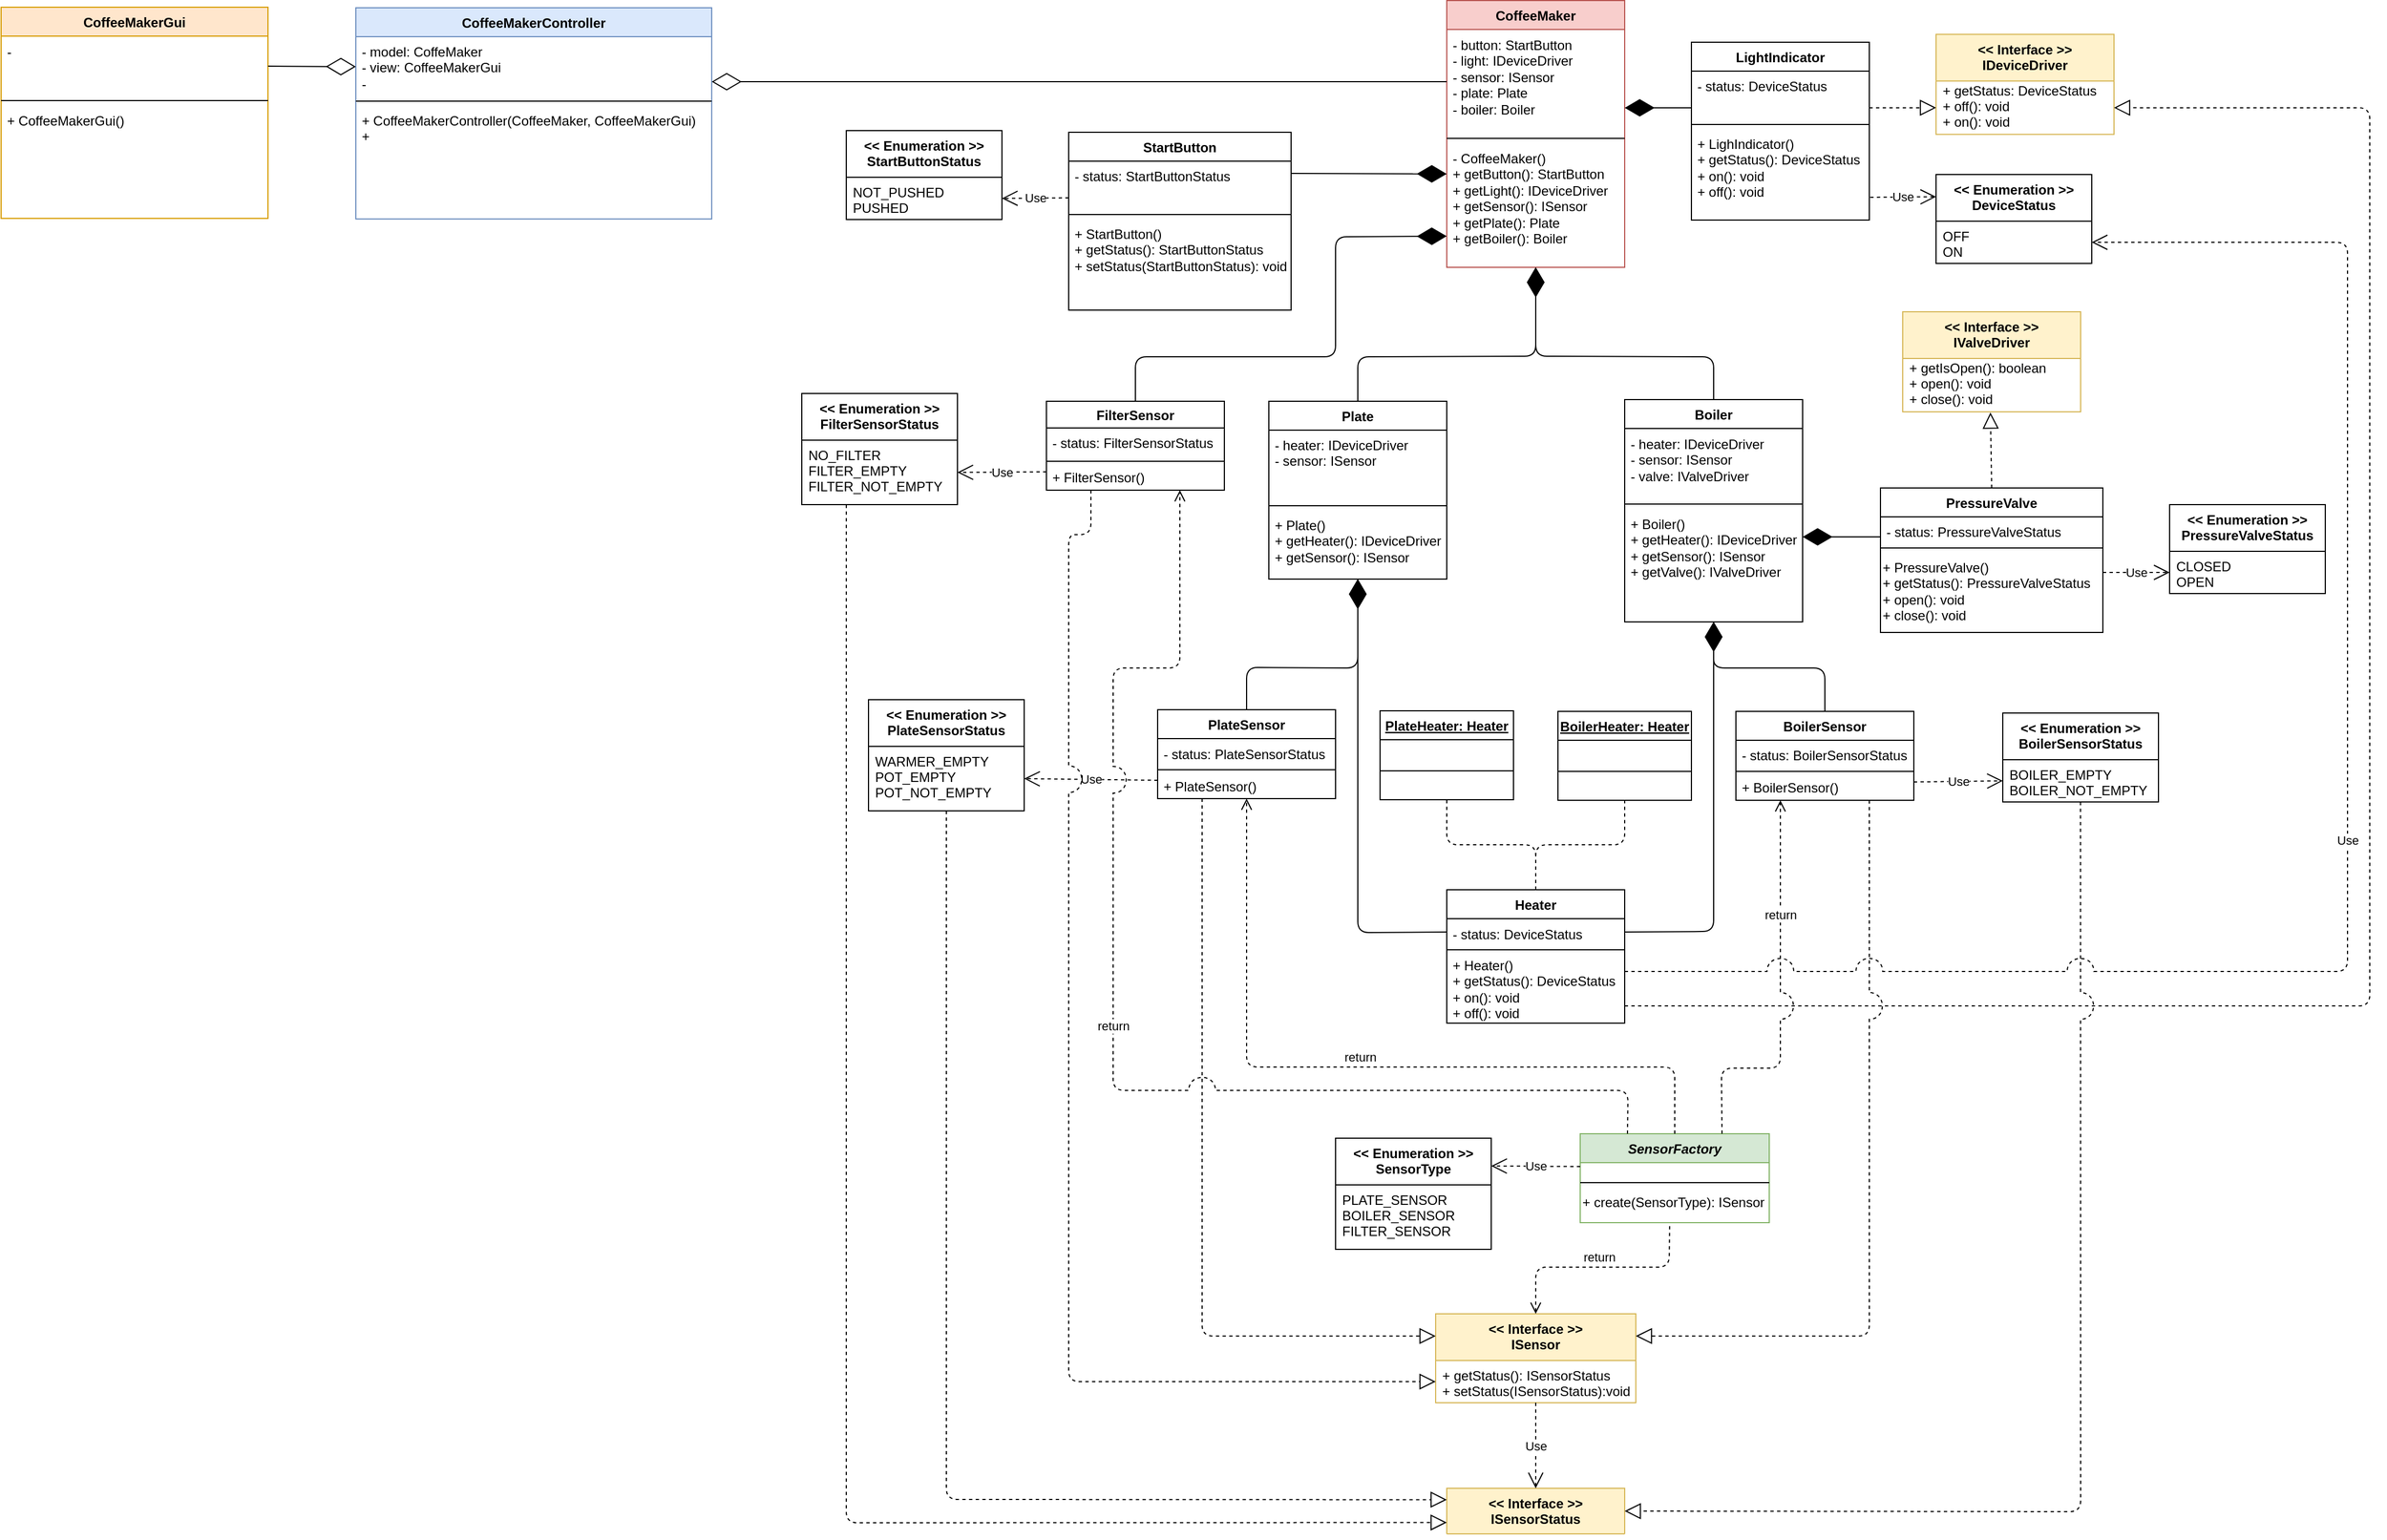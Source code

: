 <mxfile version="10.6.7" type="device"><diagram id="77RDw9w7wn0Nk61X3QPv" name="Page-1"><mxGraphModel dx="1656" dy="472" grid="1" gridSize="10" guides="1" tooltips="1" connect="1" arrows="1" fold="1" page="1" pageScale="1" pageWidth="850" pageHeight="1100" math="0" shadow="0"><root><mxCell id="0"/><mxCell id="1" parent="0"/><mxCell id="KOlccHHZOTpstW0Ifl7A-11" value="PlateSensor&#10;" style="swimlane;fontStyle=1;align=center;verticalAlign=top;childLayout=stackLayout;horizontal=1;startSize=26;horizontalStack=0;resizeParent=1;resizeParentMax=0;resizeLast=0;collapsible=1;marginBottom=0;" parent="1" vertex="1" treatAsSingle="0"><mxGeometry x="260" y="717.5" width="160" height="80" as="geometry"/></mxCell><mxCell id="KOlccHHZOTpstW0Ifl7A-12" value="&amp;nbsp;- status: PlateSensorStatus&lt;br&gt;" style="text;html=1;strokeColor=none;fillColor=none;align=left;verticalAlign=top;whiteSpace=wrap;rounded=0;" parent="KOlccHHZOTpstW0Ifl7A-11" vertex="1"><mxGeometry y="26" width="160" height="24" as="geometry"/></mxCell><mxCell id="KOlccHHZOTpstW0Ifl7A-13" value="" style="line;strokeWidth=1;fillColor=none;align=left;verticalAlign=middle;spacingTop=-1;spacingLeft=3;spacingRight=3;rotatable=0;labelPosition=right;points=[];portConstraint=eastwest;" parent="KOlccHHZOTpstW0Ifl7A-11" vertex="1"><mxGeometry y="50" width="160" height="8" as="geometry"/></mxCell><mxCell id="KOlccHHZOTpstW0Ifl7A-14" value="&amp;nbsp;+ PlateSensor()" style="text;html=1;strokeColor=none;fillColor=none;align=left;verticalAlign=middle;whiteSpace=wrap;rounded=0;" parent="KOlccHHZOTpstW0Ifl7A-11" vertex="1"><mxGeometry y="58" width="160" height="22" as="geometry"/></mxCell><mxCell id="KOlccHHZOTpstW0Ifl7A-20" value="LightIndicator&#10;" style="swimlane;fontStyle=1;align=center;verticalAlign=top;childLayout=stackLayout;horizontal=1;startSize=26;horizontalStack=0;resizeParent=1;resizeParentMax=0;resizeLast=0;collapsible=1;marginBottom=0;" parent="1" vertex="1" treatAsSingle="0"><mxGeometry x="740" y="117" width="160" height="160" as="geometry"/></mxCell><mxCell id="KOlccHHZOTpstW0Ifl7A-21" value="&lt;div&gt;&lt;span&gt;&amp;nbsp;- status: DeviceStatus&lt;/span&gt;&lt;br&gt;&lt;/div&gt;" style="text;html=1;strokeColor=none;fillColor=none;align=left;verticalAlign=top;whiteSpace=wrap;rounded=0;" parent="KOlccHHZOTpstW0Ifl7A-20" vertex="1"><mxGeometry y="26" width="160" height="44" as="geometry"/></mxCell><mxCell id="KOlccHHZOTpstW0Ifl7A-22" value="" style="line;strokeWidth=1;fillColor=none;align=left;verticalAlign=middle;spacingTop=-1;spacingLeft=3;spacingRight=3;rotatable=0;labelPosition=right;points=[];portConstraint=eastwest;" parent="KOlccHHZOTpstW0Ifl7A-20" vertex="1"><mxGeometry y="70" width="160" height="8" as="geometry"/></mxCell><mxCell id="KOlccHHZOTpstW0Ifl7A-23" value="&amp;nbsp;+ LighIndicator()&lt;br&gt;&amp;nbsp;+ getStatus(): DeviceStatus&lt;br&gt;&lt;div&gt;&amp;nbsp;+ on(): void&lt;/div&gt;&lt;div&gt;&amp;nbsp;+ off(): void&lt;/div&gt;" style="text;html=1;strokeColor=none;fillColor=none;align=left;verticalAlign=top;whiteSpace=wrap;rounded=0;" parent="KOlccHHZOTpstW0Ifl7A-20" vertex="1"><mxGeometry y="78" width="160" height="82" as="geometry"/></mxCell><mxCell id="KOlccHHZOTpstW0Ifl7A-25" value="StartButton" style="swimlane;fontStyle=1;align=center;verticalAlign=top;childLayout=stackLayout;horizontal=1;startSize=26;horizontalStack=0;resizeParent=1;resizeParentMax=0;resizeLast=0;collapsible=1;marginBottom=0;" parent="1" vertex="1" treatAsSingle="0"><mxGeometry x="180" y="198" width="200" height="160" as="geometry"/></mxCell><mxCell id="KOlccHHZOTpstW0Ifl7A-26" value="&lt;div&gt;&lt;span&gt;&amp;nbsp;- status: StartButtonStatus&lt;/span&gt;&lt;br&gt;&lt;/div&gt;" style="text;html=1;strokeColor=none;fillColor=none;align=left;verticalAlign=top;whiteSpace=wrap;rounded=0;" parent="KOlccHHZOTpstW0Ifl7A-25" vertex="1"><mxGeometry y="26" width="200" height="44" as="geometry"/></mxCell><mxCell id="KOlccHHZOTpstW0Ifl7A-27" value="" style="line;strokeWidth=1;fillColor=none;align=left;verticalAlign=middle;spacingTop=-1;spacingLeft=3;spacingRight=3;rotatable=0;labelPosition=right;points=[];portConstraint=eastwest;" parent="KOlccHHZOTpstW0Ifl7A-25" vertex="1"><mxGeometry y="70" width="200" height="8" as="geometry"/></mxCell><mxCell id="KOlccHHZOTpstW0Ifl7A-18" value="&amp;nbsp;+ StartButton()&lt;br&gt;&lt;div&gt;&amp;nbsp;+ getStatus(): StartButtonStatus&lt;/div&gt;&lt;div&gt;&amp;nbsp;+ setStatus(StartButtonStatus): void&lt;/div&gt;" style="text;html=1;strokeColor=none;fillColor=none;align=left;verticalAlign=top;whiteSpace=wrap;rounded=0;" parent="KOlccHHZOTpstW0Ifl7A-25" vertex="1"><mxGeometry y="78" width="200" height="82" as="geometry"/></mxCell><mxCell id="KOlccHHZOTpstW0Ifl7A-34" value="BoilerSensor" style="swimlane;fontStyle=1;align=center;verticalAlign=top;childLayout=stackLayout;horizontal=1;startSize=26;horizontalStack=0;resizeParent=1;resizeParentMax=0;resizeLast=0;collapsible=1;marginBottom=0;" parent="1" vertex="1" treatAsSingle="0"><mxGeometry x="780" y="719" width="160" height="80" as="geometry"/></mxCell><mxCell id="KOlccHHZOTpstW0Ifl7A-35" value="&amp;nbsp;- status: BoilerSensorStatus&lt;br&gt;&lt;br&gt;" style="text;html=1;strokeColor=none;fillColor=none;align=left;verticalAlign=top;whiteSpace=wrap;rounded=0;" parent="KOlccHHZOTpstW0Ifl7A-34" vertex="1"><mxGeometry y="26" width="160" height="24" as="geometry"/></mxCell><mxCell id="KOlccHHZOTpstW0Ifl7A-37" value="" style="line;strokeWidth=1;fillColor=none;align=left;verticalAlign=middle;spacingTop=-1;spacingLeft=3;spacingRight=3;rotatable=0;labelPosition=right;points=[];portConstraint=eastwest;" parent="KOlccHHZOTpstW0Ifl7A-34" vertex="1"><mxGeometry y="50" width="160" height="8" as="geometry"/></mxCell><mxCell id="KOlccHHZOTpstW0Ifl7A-38" value="&amp;nbsp;+ BoilerSensor()" style="text;html=1;strokeColor=none;fillColor=none;align=left;verticalAlign=middle;whiteSpace=wrap;rounded=0;" parent="KOlccHHZOTpstW0Ifl7A-34" vertex="1"><mxGeometry y="58" width="160" height="22" as="geometry"/></mxCell><mxCell id="KOlccHHZOTpstW0Ifl7A-44" value="Heater" style="swimlane;fontStyle=1;align=center;verticalAlign=middle;childLayout=stackLayout;horizontal=1;startSize=26;horizontalStack=0;resizeParent=1;resizeParentMax=0;resizeLast=0;collapsible=1;marginBottom=0;" parent="1" vertex="1" treatAsSingle="0"><mxGeometry x="520" y="879.5" width="160" height="120" as="geometry"/></mxCell><mxCell id="KOlccHHZOTpstW0Ifl7A-45" value="&lt;div&gt;&lt;span&gt;&amp;nbsp;- status: DeviceStatus&lt;/span&gt;&lt;br&gt;&lt;/div&gt;&lt;br&gt;" style="text;html=1;strokeColor=none;fillColor=none;align=left;verticalAlign=top;whiteSpace=wrap;rounded=0;" parent="KOlccHHZOTpstW0Ifl7A-44" vertex="1"><mxGeometry y="26" width="160" height="24" as="geometry"/></mxCell><mxCell id="KOlccHHZOTpstW0Ifl7A-46" value="" style="line;strokeWidth=1;fillColor=none;align=left;verticalAlign=middle;spacingTop=-1;spacingLeft=3;spacingRight=3;rotatable=0;labelPosition=right;points=[];portConstraint=eastwest;" parent="KOlccHHZOTpstW0Ifl7A-44" vertex="1"><mxGeometry y="50" width="160" height="8" as="geometry"/></mxCell><mxCell id="KOlccHHZOTpstW0Ifl7A-47" value="&amp;nbsp;+ Heater()&lt;br&gt;&amp;nbsp;+ getStatus(): DeviceStatus&lt;br&gt;&amp;nbsp;+ on(): void&lt;br&gt;&amp;nbsp;+ off(): void&lt;br&gt;" style="text;html=1;strokeColor=none;fillColor=none;align=left;verticalAlign=middle;whiteSpace=wrap;rounded=0;" parent="KOlccHHZOTpstW0Ifl7A-44" vertex="1"><mxGeometry y="58" width="160" height="62" as="geometry"/></mxCell><mxCell id="KOlccHHZOTpstW0Ifl7A-52" value="PressureValve" style="swimlane;fontStyle=1;align=center;verticalAlign=middle;childLayout=stackLayout;horizontal=1;startSize=26;horizontalStack=0;resizeParent=1;resizeParentMax=0;resizeLast=0;collapsible=1;marginBottom=0;" parent="1" vertex="1" treatAsSingle="0"><mxGeometry x="910" y="518" width="200" height="130" as="geometry"/></mxCell><mxCell id="KOlccHHZOTpstW0Ifl7A-53" value="&lt;div&gt;&lt;span&gt;&amp;nbsp;- status: PressureValveStatus&lt;/span&gt;&lt;br&gt;&lt;/div&gt;" style="text;html=1;strokeColor=none;fillColor=none;align=left;verticalAlign=top;whiteSpace=wrap;rounded=0;" parent="KOlccHHZOTpstW0Ifl7A-52" vertex="1"><mxGeometry y="26" width="200" height="24" as="geometry"/></mxCell><mxCell id="KOlccHHZOTpstW0Ifl7A-54" value="" style="line;strokeWidth=1;fillColor=none;align=left;verticalAlign=middle;spacingTop=-1;spacingLeft=3;spacingRight=3;rotatable=0;labelPosition=right;points=[];portConstraint=eastwest;" parent="KOlccHHZOTpstW0Ifl7A-52" vertex="1"><mxGeometry y="50" width="200" height="8" as="geometry"/></mxCell><mxCell id="KOlccHHZOTpstW0Ifl7A-55" value="&lt;div&gt;+ PressureValve()&lt;/div&gt;&lt;div&gt;+ getStatus(): PressureValveStatus&lt;br&gt;&lt;/div&gt;&lt;div&gt;+ open(): void&lt;/div&gt;&lt;div&gt;+ close(): void&lt;/div&gt;" style="text;html=1;strokeColor=none;fillColor=none;align=left;verticalAlign=top;whiteSpace=wrap;rounded=0;" parent="KOlccHHZOTpstW0Ifl7A-52" vertex="1"><mxGeometry y="58" width="200" height="72" as="geometry"/></mxCell><mxCell id="4rjySwhRc9td_npBiALp-2" value="CoffeeMaker" style="swimlane;fontStyle=1;align=center;verticalAlign=middle;childLayout=stackLayout;horizontal=1;startSize=26;horizontalStack=0;resizeParent=1;resizeParentMax=0;resizeLast=0;collapsible=1;marginBottom=0;fillColor=#f8cecc;strokeColor=#b85450;gradientDirection=north;swimlaneFillColor=none;" parent="1" vertex="1" treatAsSingle="0"><mxGeometry x="520" y="79.5" width="160" height="240" as="geometry"/></mxCell><mxCell id="ivPgQxqYD3z4Ep1TXVpg-1" value="&lt;div&gt;&lt;span&gt;&amp;nbsp;- button: StartButton&lt;/span&gt;&lt;br&gt;&lt;/div&gt;&lt;div&gt;&amp;nbsp;- light: IDeviceDriver&lt;/div&gt;&lt;div&gt;&amp;nbsp;- sensor: ISensor&lt;/div&gt;&lt;div&gt;&amp;nbsp;- plate: Plate&lt;/div&gt;&lt;div&gt;&amp;nbsp;- boiler: Boiler&lt;br&gt;&lt;/div&gt;&lt;div&gt;&lt;br&gt;&lt;/div&gt;" style="text;html=1;strokeColor=none;fillColor=none;align=left;verticalAlign=top;whiteSpace=wrap;rounded=0;" parent="4rjySwhRc9td_npBiALp-2" vertex="1"><mxGeometry y="26" width="160" height="94" as="geometry"/></mxCell><mxCell id="4rjySwhRc9td_npBiALp-4" value="" style="line;strokeWidth=1;fillColor=none;align=left;verticalAlign=middle;spacingTop=-1;spacingLeft=3;spacingRight=3;rotatable=0;labelPosition=right;points=[];portConstraint=eastwest;" parent="4rjySwhRc9td_npBiALp-2" vertex="1"><mxGeometry y="120" width="160" height="8" as="geometry"/></mxCell><mxCell id="4rjySwhRc9td_npBiALp-5" value="&lt;div&gt;&amp;nbsp;- CoffeeMaker()&lt;/div&gt;&lt;div&gt;&amp;nbsp;+ getButton(): StartButton&lt;/div&gt;&lt;div&gt;&amp;nbsp;+ getLight(): IDeviceDriver&lt;/div&gt;&lt;div&gt;&amp;nbsp;+ getSensor(): ISensor&lt;/div&gt;&lt;div&gt;&lt;span&gt;&amp;nbsp;+ getPlate(): Plate&lt;/span&gt;&lt;br&gt;&lt;/div&gt;&lt;div&gt;&amp;nbsp;+ getBoiler(): Boiler&lt;/div&gt;" style="text;html=1;strokeColor=none;fillColor=none;align=left;verticalAlign=top;whiteSpace=wrap;rounded=0;" parent="4rjySwhRc9td_npBiALp-2" vertex="1"><mxGeometry y="128" width="160" height="112" as="geometry"/></mxCell><mxCell id="4rjySwhRc9td_npBiALp-6" value="" style="endArrow=diamondThin;endFill=1;endSize=24;html=1;entryX=0.5;entryY=1;entryDx=0;entryDy=0;exitX=1;exitY=0.5;exitDx=0;exitDy=0;" parent="1" source="KOlccHHZOTpstW0Ifl7A-45" target="ytc1XaJ6hb3bVY4K67zS-8" edge="1"><mxGeometry width="160" relative="1" as="geometry"><mxPoint x="690" y="699" as="sourcePoint"/><mxPoint x="960" y="628.5" as="targetPoint"/><Array as="points"><mxPoint x="760" y="917"/></Array></mxGeometry></mxCell><mxCell id="4rjySwhRc9td_npBiALp-7" value="" style="endArrow=diamondThin;endFill=1;endSize=24;html=1;entryX=0.5;entryY=1;entryDx=0;entryDy=0;exitX=0;exitY=0.5;exitDx=0;exitDy=0;" parent="1" source="KOlccHHZOTpstW0Ifl7A-45" target="ytc1XaJ6hb3bVY4K67zS-4" edge="1"><mxGeometry width="160" relative="1" as="geometry"><mxPoint x="540" y="699" as="sourcePoint"/><mxPoint x="250" y="628.5" as="targetPoint"/><Array as="points"><mxPoint x="440" y="918"/></Array></mxGeometry></mxCell><mxCell id="4rjySwhRc9td_npBiALp-8" value="" style="endArrow=diamondThin;endFill=1;endSize=24;html=1;exitX=0.5;exitY=0;exitDx=0;exitDy=0;entryX=0.5;entryY=1;entryDx=0;entryDy=0;" parent="1" target="ytc1XaJ6hb3bVY4K67zS-4" edge="1"><mxGeometry width="160" relative="1" as="geometry"><mxPoint x="340" y="718" as="sourcePoint"/><mxPoint x="250" y="628.5" as="targetPoint"/><Array as="points"><mxPoint x="340" y="679.5"/><mxPoint x="440" y="680"/></Array></mxGeometry></mxCell><mxCell id="4rjySwhRc9td_npBiALp-9" value="" style="endArrow=diamondThin;endFill=1;endSize=24;html=1;entryX=0.5;entryY=1;entryDx=0;entryDy=0;exitX=0.5;exitY=0;exitDx=0;exitDy=0;" parent="1" source="KOlccHHZOTpstW0Ifl7A-34" target="ytc1XaJ6hb3bVY4K67zS-8" edge="1"><mxGeometry width="160" relative="1" as="geometry"><mxPoint x="890" y="699" as="sourcePoint"/><mxPoint x="960" y="628.5" as="targetPoint"/><Array as="points"><mxPoint x="860" y="680"/><mxPoint x="760" y="680"/></Array></mxGeometry></mxCell><mxCell id="ytc1XaJ6hb3bVY4K67zS-1" value="Plate" style="swimlane;fontStyle=1;align=center;verticalAlign=middle;childLayout=stackLayout;horizontal=1;startSize=26;horizontalStack=0;resizeParent=1;resizeParentMax=0;resizeLast=0;collapsible=1;marginBottom=0;" parent="1" vertex="1" treatAsSingle="0"><mxGeometry x="360" y="440" width="160" height="160" as="geometry"/></mxCell><mxCell id="ytc1XaJ6hb3bVY4K67zS-2" value="&lt;div&gt;&amp;nbsp;- heater: IDeviceDriver&lt;/div&gt;&lt;div&gt;&amp;nbsp;- sensor: ISensor&lt;br&gt;&lt;/div&gt;" style="text;html=1;strokeColor=none;fillColor=none;align=left;verticalAlign=top;whiteSpace=wrap;rounded=0;" parent="ytc1XaJ6hb3bVY4K67zS-1" vertex="1"><mxGeometry y="26" width="160" height="64" as="geometry"/></mxCell><mxCell id="ytc1XaJ6hb3bVY4K67zS-3" value="" style="line;strokeWidth=1;fillColor=none;align=left;verticalAlign=middle;spacingTop=-1;spacingLeft=3;spacingRight=3;rotatable=0;labelPosition=right;points=[];portConstraint=eastwest;" parent="ytc1XaJ6hb3bVY4K67zS-1" vertex="1"><mxGeometry y="90" width="160" height="8" as="geometry"/></mxCell><mxCell id="ytc1XaJ6hb3bVY4K67zS-4" value="&lt;div&gt;&amp;nbsp;+ Plate()&lt;/div&gt;&lt;div&gt;&amp;nbsp;+ getHeater(): IDeviceDriver&lt;/div&gt;&lt;div&gt;&amp;nbsp;+ getSensor(): ISensor&lt;br&gt;&lt;/div&gt;" style="text;html=1;strokeColor=none;fillColor=none;align=left;verticalAlign=top;whiteSpace=wrap;rounded=0;" parent="ytc1XaJ6hb3bVY4K67zS-1" vertex="1"><mxGeometry y="98" width="160" height="62" as="geometry"/></mxCell><mxCell id="ytc1XaJ6hb3bVY4K67zS-5" value="Boiler" style="swimlane;fontStyle=1;align=center;verticalAlign=middle;childLayout=stackLayout;horizontal=1;startSize=26;horizontalStack=0;resizeParent=1;resizeParentMax=0;resizeLast=0;collapsible=1;marginBottom=0;" parent="1" vertex="1" treatAsSingle="0"><mxGeometry x="680" y="438.5" width="160" height="200" as="geometry"/></mxCell><mxCell id="ytc1XaJ6hb3bVY4K67zS-6" value="&lt;div&gt;&lt;span&gt;&amp;nbsp;- heater: IDeviceDriver&lt;/span&gt;&lt;br&gt;&lt;/div&gt;&lt;div&gt;&amp;nbsp;- sensor: ISensor&lt;/div&gt;&lt;div&gt;&amp;nbsp;- valve: IValveDriver&lt;br&gt;&lt;/div&gt;" style="text;html=1;strokeColor=none;fillColor=none;align=left;verticalAlign=top;whiteSpace=wrap;rounded=0;" parent="ytc1XaJ6hb3bVY4K67zS-5" vertex="1"><mxGeometry y="26" width="160" height="64" as="geometry"/></mxCell><mxCell id="ytc1XaJ6hb3bVY4K67zS-7" value="" style="line;strokeWidth=1;fillColor=none;align=left;verticalAlign=middle;spacingTop=-1;spacingLeft=3;spacingRight=3;rotatable=0;labelPosition=right;points=[];portConstraint=eastwest;" parent="ytc1XaJ6hb3bVY4K67zS-5" vertex="1"><mxGeometry y="90" width="160" height="8" as="geometry"/></mxCell><mxCell id="ytc1XaJ6hb3bVY4K67zS-8" value="&lt;div&gt;&amp;nbsp;+ Boiler()&lt;/div&gt;&lt;div&gt;&lt;span&gt;&amp;nbsp;+ getHeater(): IDeviceDriver&lt;/span&gt;&lt;br&gt;&lt;/div&gt;&lt;div&gt;&amp;nbsp;+ getSensor(): ISensor&lt;/div&gt;&lt;div&gt;&amp;nbsp;+ getValve(): IValveDriver&lt;br&gt;&lt;/div&gt;" style="text;html=1;strokeColor=none;fillColor=none;align=left;verticalAlign=top;whiteSpace=wrap;rounded=0;" parent="ytc1XaJ6hb3bVY4K67zS-5" vertex="1"><mxGeometry y="98" width="160" height="102" as="geometry"/></mxCell><mxCell id="ytc1XaJ6hb3bVY4K67zS-10" value="" style="endArrow=diamondThin;endFill=1;endSize=24;html=1;entryX=0;entryY=0.25;entryDx=0;entryDy=0;exitX=1;exitY=0.25;exitDx=0;exitDy=0;" parent="1" source="KOlccHHZOTpstW0Ifl7A-26" target="4rjySwhRc9td_npBiALp-5" edge="1"><mxGeometry width="160" relative="1" as="geometry"><mxPoint x="401" y="141.5" as="sourcePoint"/><mxPoint x="70" y="157.167" as="targetPoint"/><Array as="points"/></mxGeometry></mxCell><mxCell id="ytc1XaJ6hb3bVY4K67zS-11" value="" style="endArrow=diamondThin;endFill=1;endSize=24;html=1;startArrow=none;startFill=0;exitX=0;exitY=0.75;exitDx=0;exitDy=0;" parent="1" source="KOlccHHZOTpstW0Ifl7A-21" edge="1"><mxGeometry width="160" relative="1" as="geometry"><mxPoint x="740" y="259.5" as="sourcePoint"/><mxPoint x="680" y="176" as="targetPoint"/><Array as="points"/></mxGeometry></mxCell><mxCell id="ytc1XaJ6hb3bVY4K67zS-12" value="" style="endArrow=diamondThin;endFill=1;endSize=24;html=1;exitX=0;exitY=0.75;exitDx=0;exitDy=0;entryX=1;entryY=0.25;entryDx=0;entryDy=0;" parent="1" source="KOlccHHZOTpstW0Ifl7A-53" target="ytc1XaJ6hb3bVY4K67zS-8" edge="1"><mxGeometry width="160" relative="1" as="geometry"><mxPoint x="959" y="433.5" as="sourcePoint"/><mxPoint x="820" y="449.5" as="targetPoint"/><Array as="points"/></mxGeometry></mxCell><mxCell id="ytc1XaJ6hb3bVY4K67zS-13" value="" style="endArrow=diamondThin;endFill=1;endSize=24;html=1;entryX=0.5;entryY=1;entryDx=0;entryDy=0;exitX=0.5;exitY=0;exitDx=0;exitDy=0;" parent="1" source="ytc1XaJ6hb3bVY4K67zS-1" target="4rjySwhRc9td_npBiALp-5" edge="1"><mxGeometry width="160" relative="1" as="geometry"><mxPoint x="360" y="558.5" as="sourcePoint"/><mxPoint x="520" y="558.5" as="targetPoint"/><Array as="points"><mxPoint x="440" y="400"/><mxPoint x="600" y="399.5"/></Array></mxGeometry></mxCell><mxCell id="ytc1XaJ6hb3bVY4K67zS-14" value="" style="endArrow=diamondThin;endFill=1;endSize=24;html=1;entryX=0.5;entryY=1;entryDx=0;entryDy=0;exitX=0.5;exitY=0;exitDx=0;exitDy=0;" parent="1" source="ytc1XaJ6hb3bVY4K67zS-5" target="4rjySwhRc9td_npBiALp-5" edge="1"><mxGeometry width="160" relative="1" as="geometry"><mxPoint x="600" y="568.5" as="sourcePoint"/><mxPoint x="760" y="568.5" as="targetPoint"/><Array as="points"><mxPoint x="760" y="400"/><mxPoint x="600" y="399.5"/></Array></mxGeometry></mxCell><mxCell id="WoPb2PPmAc9FblUVwh9S-1" value="&lt;&lt; Interface &gt;&gt;&#10;IValveDriver&#10;" style="swimlane;fontStyle=1;childLayout=stackLayout;horizontal=1;startSize=42;fillColor=#fff2cc;horizontalStack=0;resizeParent=1;resizeParentMax=0;resizeLast=0;collapsible=1;marginBottom=0;verticalAlign=top;strokeColor=#d6b656;" parent="1" vertex="1" treatAsSingle="0"><mxGeometry x="930" y="359.5" width="160" height="90" as="geometry"/></mxCell><mxCell id="WoPb2PPmAc9FblUVwh9S-4" value="+ getIsOpen(): boolean&#10;+ open(): void&#10;+ close(): void&#10;" style="text;strokeColor=none;fillColor=none;align=left;verticalAlign=middle;spacingLeft=4;spacingRight=4;overflow=hidden;rotatable=0;points=[[0,0.5],[1,0.5]];portConstraint=eastwest;" parent="WoPb2PPmAc9FblUVwh9S-1" vertex="1"><mxGeometry y="42" width="160" height="48" as="geometry"/></mxCell><mxCell id="WoPb2PPmAc9FblUVwh9S-5" value="&lt;&lt; Interface &gt;&gt;&#10;IDeviceDriver&#10;" style="swimlane;fontStyle=1;childLayout=stackLayout;horizontal=1;startSize=42;fillColor=#fff2cc;horizontalStack=0;resizeParent=1;resizeParentMax=0;resizeLast=0;collapsible=1;marginBottom=0;verticalAlign=top;strokeColor=#d6b656;" parent="1" vertex="1" treatAsSingle="0"><mxGeometry x="960" y="109.929" width="160" height="90" as="geometry"/></mxCell><mxCell id="WoPb2PPmAc9FblUVwh9S-6" value="+ getStatus: DeviceStatus&#10;+ off(): void&#10;+ on(): void&#10;" style="text;strokeColor=none;fillColor=none;align=left;verticalAlign=middle;spacingLeft=4;spacingRight=4;overflow=hidden;rotatable=0;points=[[0,0.5],[1,0.5]];portConstraint=eastwest;" parent="WoPb2PPmAc9FblUVwh9S-5" vertex="1"><mxGeometry y="42" width="160" height="48" as="geometry"/></mxCell><mxCell id="WoPb2PPmAc9FblUVwh9S-7" value="" style="endArrow=block;dashed=1;endFill=0;endSize=12;html=1;entryX=1;entryY=0.5;entryDx=0;entryDy=0;jumpStyle=arc;jumpSize=24;exitX=1;exitY=0.75;exitDx=0;exitDy=0;" parent="1" source="KOlccHHZOTpstW0Ifl7A-47" target="WoPb2PPmAc9FblUVwh9S-6" edge="1"><mxGeometry width="160" relative="1" as="geometry"><mxPoint x="1130" y="920" as="sourcePoint"/><mxPoint x="1420" y="439.5" as="targetPoint"/><Array as="points"><mxPoint x="1350" y="984"/><mxPoint x="1350" y="176"/></Array></mxGeometry></mxCell><mxCell id="WoPb2PPmAc9FblUVwh9S-8" value="" style="endArrow=block;dashed=1;endFill=0;endSize=12;html=1;entryX=0;entryY=0.5;entryDx=0;entryDy=0;exitX=1;exitY=0.75;exitDx=0;exitDy=0;" parent="1" source="KOlccHHZOTpstW0Ifl7A-21" target="WoPb2PPmAc9FblUVwh9S-6" edge="1"><mxGeometry width="160" relative="1" as="geometry"><mxPoint x="970" y="148.5" as="sourcePoint"/><mxPoint x="1200" y="709.5" as="targetPoint"/><Array as="points"/></mxGeometry></mxCell><mxCell id="WoPb2PPmAc9FblUVwh9S-9" value="" style="endArrow=block;dashed=1;endFill=0;endSize=12;html=1;entryX=0.493;entryY=1.013;entryDx=0;entryDy=0;entryPerimeter=0;exitX=0.5;exitY=0;exitDx=0;exitDy=0;" parent="1" source="KOlccHHZOTpstW0Ifl7A-52" target="WoPb2PPmAc9FblUVwh9S-4" edge="1"><mxGeometry width="160" relative="1" as="geometry"><mxPoint x="1374.5" y="899.5" as="sourcePoint"/><mxPoint x="1500" y="749.5" as="targetPoint"/><Array as="points"/></mxGeometry></mxCell><mxCell id="WtpWh5pmjoJ3NC3OwVhD-1" value="CoffeeMakerController&#10;" style="swimlane;fontStyle=1;align=center;verticalAlign=top;childLayout=stackLayout;horizontal=1;startSize=26;horizontalStack=0;resizeParent=1;resizeParentMax=0;resizeLast=0;collapsible=1;marginBottom=0;fillColor=#dae8fc;strokeColor=#6c8ebf;" parent="1" vertex="1" treatAsSingle="0"><mxGeometry x="-461" y="86" width="320" height="190" as="geometry"/></mxCell><mxCell id="WtpWh5pmjoJ3NC3OwVhD-2" value="&lt;div&gt;&lt;span&gt;&amp;nbsp;- model: CoffeMaker&lt;/span&gt;&lt;br&gt;&lt;/div&gt;&lt;div&gt;&lt;span&gt;&amp;nbsp;- view: CoffeeMakerGui&lt;/span&gt;&lt;/div&gt;&lt;div&gt;&lt;span&gt;&amp;nbsp;-&amp;nbsp;&lt;/span&gt;&lt;/div&gt;" style="text;html=1;strokeColor=none;fillColor=none;align=left;verticalAlign=top;whiteSpace=wrap;rounded=0;" parent="WtpWh5pmjoJ3NC3OwVhD-1" vertex="1"><mxGeometry y="26" width="320" height="54" as="geometry"/></mxCell><mxCell id="WtpWh5pmjoJ3NC3OwVhD-3" value="" style="line;strokeWidth=1;fillColor=none;align=left;verticalAlign=middle;spacingTop=-1;spacingLeft=3;spacingRight=3;rotatable=0;labelPosition=right;points=[];portConstraint=eastwest;" parent="WtpWh5pmjoJ3NC3OwVhD-1" vertex="1"><mxGeometry y="80" width="320" height="8" as="geometry"/></mxCell><mxCell id="WtpWh5pmjoJ3NC3OwVhD-4" value="&amp;nbsp;+ CoffeeMakerController(CoffeeMaker, CoffeeMakerGui)&lt;br&gt;&lt;div&gt;&amp;nbsp;+&amp;nbsp;&lt;/div&gt;" style="text;html=1;strokeColor=none;fillColor=none;align=left;verticalAlign=top;whiteSpace=wrap;rounded=0;" parent="WtpWh5pmjoJ3NC3OwVhD-1" vertex="1"><mxGeometry y="88" width="320" height="102" as="geometry"/></mxCell><mxCell id="WtpWh5pmjoJ3NC3OwVhD-6" value="CoffeeMakerGui" style="swimlane;fontStyle=1;align=center;verticalAlign=top;childLayout=stackLayout;horizontal=1;startSize=26;horizontalStack=0;resizeParent=1;resizeParentMax=0;resizeLast=0;collapsible=1;marginBottom=0;fillColor=#ffe6cc;strokeColor=#d79b00;" parent="1" vertex="1" treatAsSingle="0"><mxGeometry x="-780" y="85.5" width="240" height="190" as="geometry"/></mxCell><mxCell id="WtpWh5pmjoJ3NC3OwVhD-7" value="&lt;div&gt;&lt;span&gt;&amp;nbsp;-&amp;nbsp;&lt;/span&gt;&lt;br&gt;&lt;/div&gt;" style="text;html=1;strokeColor=none;fillColor=none;align=left;verticalAlign=top;whiteSpace=wrap;rounded=0;" parent="WtpWh5pmjoJ3NC3OwVhD-6" vertex="1"><mxGeometry y="26" width="240" height="54" as="geometry"/></mxCell><mxCell id="WtpWh5pmjoJ3NC3OwVhD-8" value="" style="line;strokeWidth=1;fillColor=none;align=left;verticalAlign=middle;spacingTop=-1;spacingLeft=3;spacingRight=3;rotatable=0;labelPosition=right;points=[];portConstraint=eastwest;" parent="WtpWh5pmjoJ3NC3OwVhD-6" vertex="1"><mxGeometry y="80" width="240" height="8" as="geometry"/></mxCell><mxCell id="WtpWh5pmjoJ3NC3OwVhD-9" value="&amp;nbsp;+ CoffeeMakerGui()" style="text;html=1;strokeColor=none;fillColor=none;align=left;verticalAlign=top;whiteSpace=wrap;rounded=0;" parent="WtpWh5pmjoJ3NC3OwVhD-6" vertex="1"><mxGeometry y="88" width="240" height="102" as="geometry"/></mxCell><mxCell id="WtpWh5pmjoJ3NC3OwVhD-10" value="FilterSensor" style="swimlane;fontStyle=1;align=center;verticalAlign=middle;childLayout=stackLayout;horizontal=1;startSize=24;horizontalStack=0;resizeParent=1;resizeParentMax=0;resizeLast=0;collapsible=1;marginBottom=0;" parent="1" vertex="1" treatAsSingle="0"><mxGeometry x="160" y="440" width="160" height="80" as="geometry"/></mxCell><mxCell id="WtpWh5pmjoJ3NC3OwVhD-11" value="&lt;div&gt;&amp;nbsp;- status: FilterSensorStatus&lt;/div&gt;" style="text;html=1;strokeColor=none;fillColor=none;align=left;verticalAlign=top;whiteSpace=wrap;rounded=0;" parent="WtpWh5pmjoJ3NC3OwVhD-10" vertex="1"><mxGeometry y="24" width="160" height="26" as="geometry"/></mxCell><mxCell id="WtpWh5pmjoJ3NC3OwVhD-12" value="" style="line;strokeWidth=1;fillColor=none;align=left;verticalAlign=middle;spacingTop=-1;spacingLeft=3;spacingRight=3;rotatable=0;labelPosition=right;points=[];portConstraint=eastwest;" parent="WtpWh5pmjoJ3NC3OwVhD-10" vertex="1"><mxGeometry y="50" width="160" height="8" as="geometry"/></mxCell><mxCell id="WtpWh5pmjoJ3NC3OwVhD-13" value="&lt;div&gt;&amp;nbsp;+ FilterSensor()&lt;/div&gt;" style="text;html=1;strokeColor=none;fillColor=none;align=left;verticalAlign=middle;whiteSpace=wrap;rounded=0;" parent="WtpWh5pmjoJ3NC3OwVhD-10" vertex="1"><mxGeometry y="58" width="160" height="22" as="geometry"/></mxCell><mxCell id="WtpWh5pmjoJ3NC3OwVhD-14" value="" style="endArrow=diamondThin;endFill=1;endSize=24;html=1;entryX=0;entryY=0.75;entryDx=0;entryDy=0;exitX=0.5;exitY=0;exitDx=0;exitDy=0;" parent="1" source="WtpWh5pmjoJ3NC3OwVhD-10" target="4rjySwhRc9td_npBiALp-5" edge="1"><mxGeometry width="160" relative="1" as="geometry"><mxPoint x="280" y="399.5" as="sourcePoint"/><mxPoint x="464.235" y="320.735" as="targetPoint"/><Array as="points"><mxPoint x="240" y="400"/><mxPoint x="420" y="400"/><mxPoint x="420" y="292"/></Array></mxGeometry></mxCell><mxCell id="2UIzYrypFo3aXC4rfYl_-4" value="" style="endArrow=none;endFill=0;endSize=24;html=1;entryX=1;entryY=0.5;entryDx=0;entryDy=0;exitX=0;exitY=0.5;exitDx=0;exitDy=0;startArrow=diamondThin;startFill=0;startSize=24;" parent="1" source="WtpWh5pmjoJ3NC3OwVhD-2" target="WtpWh5pmjoJ3NC3OwVhD-7" edge="1"><mxGeometry width="160" relative="1" as="geometry"><mxPoint x="-505.5" y="362" as="sourcePoint"/><mxPoint x="-345.5" y="362" as="targetPoint"/></mxGeometry></mxCell><mxCell id="2UIzYrypFo3aXC4rfYl_-5" value="" style="endArrow=none;endFill=0;endSize=24;html=1;exitX=1;exitY=0.75;exitDx=0;exitDy=0;entryX=0;entryY=0.5;entryDx=0;entryDy=0;startArrow=diamondThin;startFill=0;startSize=24;" parent="1" source="WtpWh5pmjoJ3NC3OwVhD-2" target="ivPgQxqYD3z4Ep1TXVpg-1" edge="1"><mxGeometry width="160" relative="1" as="geometry"><mxPoint x="20" y="358" as="sourcePoint"/><mxPoint x="430" y="119" as="targetPoint"/></mxGeometry></mxCell><mxCell id="JFEQwf1YHvwyQ5PdQCam-1" value="&lt;&lt; Interface &gt;&gt;&#10;ISensor&#10;" style="swimlane;fontStyle=1;childLayout=stackLayout;horizontal=1;startSize=42;fillColor=#fff2cc;horizontalStack=0;resizeParent=1;resizeParentMax=0;resizeLast=0;collapsible=1;marginBottom=0;verticalAlign=top;strokeColor=#d6b656;" parent="1" vertex="1" treatAsSingle="0"><mxGeometry x="510" y="1261" width="180" height="80" as="geometry"/></mxCell><mxCell id="JFEQwf1YHvwyQ5PdQCam-2" value="+ getStatus(): ISensorStatus&#10;+ setStatus(ISensorStatus):void&#10;" style="text;strokeColor=none;fillColor=none;align=left;verticalAlign=top;spacingLeft=4;spacingRight=4;overflow=hidden;rotatable=0;points=[[0,0.5],[1,0.5]];portConstraint=eastwest;" parent="JFEQwf1YHvwyQ5PdQCam-1" vertex="1"><mxGeometry y="42" width="180" height="38" as="geometry"/></mxCell><mxCell id="JFEQwf1YHvwyQ5PdQCam-3" value="" style="endArrow=block;dashed=1;endFill=0;endSize=12;html=1;exitX=0.25;exitY=1;exitDx=0;exitDy=0;entryX=0;entryY=0.25;entryDx=0;entryDy=0;" parent="1" source="KOlccHHZOTpstW0Ifl7A-14" target="JFEQwf1YHvwyQ5PdQCam-1" edge="1"><mxGeometry width="160" relative="1" as="geometry"><mxPoint x="240" y="1079" as="sourcePoint"/><mxPoint x="400" y="1079" as="targetPoint"/><Array as="points"><mxPoint x="300" y="1281"/></Array></mxGeometry></mxCell><mxCell id="JFEQwf1YHvwyQ5PdQCam-4" value="" style="endArrow=block;dashed=1;endFill=0;endSize=12;html=1;exitX=0.75;exitY=1;exitDx=0;exitDy=0;entryX=1;entryY=0.25;entryDx=0;entryDy=0;jumpStyle=arc;jumpSize=24;" parent="1" source="KOlccHHZOTpstW0Ifl7A-38" target="JFEQwf1YHvwyQ5PdQCam-1" edge="1"><mxGeometry width="160" relative="1" as="geometry"><mxPoint x="630" y="1079" as="sourcePoint"/><mxPoint x="790" y="1079" as="targetPoint"/><Array as="points"><mxPoint x="900" y="1281"/></Array></mxGeometry></mxCell><mxCell id="DaNZsNN14IogNPhQda0_-1" value="SensorFactory&#10;" style="swimlane;fontStyle=3;align=center;verticalAlign=top;childLayout=stackLayout;horizontal=1;startSize=26;horizontalStack=0;resizeParent=1;resizeParentMax=0;resizeLast=0;collapsible=1;marginBottom=0;fillColor=#d5e8d4;strokeColor=#82b366;" parent="1" vertex="1" treatAsSingle="0"><mxGeometry x="640" y="1099" width="170" height="80" as="geometry"/></mxCell><mxCell id="DaNZsNN14IogNPhQda0_-2" value="&amp;nbsp;&lt;br&gt;" style="text;html=1;strokeColor=none;fillColor=none;align=left;verticalAlign=top;whiteSpace=wrap;rounded=0;" parent="DaNZsNN14IogNPhQda0_-1" vertex="1"><mxGeometry y="26" width="170" height="14" as="geometry"/></mxCell><mxCell id="DaNZsNN14IogNPhQda0_-3" value="" style="line;strokeWidth=1;fillColor=none;align=left;verticalAlign=middle;spacingTop=-1;spacingLeft=3;spacingRight=3;rotatable=0;labelPosition=right;points=[];portConstraint=eastwest;" parent="DaNZsNN14IogNPhQda0_-1" vertex="1"><mxGeometry y="40" width="170" height="8" as="geometry"/></mxCell><mxCell id="DaNZsNN14IogNPhQda0_-4" value="+ create(SensorType): ISensor" style="text;html=1;strokeColor=none;fillColor=none;align=left;verticalAlign=top;whiteSpace=wrap;rounded=0;" parent="DaNZsNN14IogNPhQda0_-1" vertex="1"><mxGeometry y="48" width="170" height="32" as="geometry"/></mxCell><mxCell id="DaNZsNN14IogNPhQda0_-9" value="&lt;&lt; Enumeration &gt;&gt;&#10;SensorType&#10;" style="swimlane;fontStyle=1;childLayout=stackLayout;horizontal=1;startSize=42;horizontalStack=0;resizeParent=1;resizeParentMax=0;resizeLast=0;collapsible=1;marginBottom=0;verticalAlign=top;" parent="1" vertex="1" treatAsSingle="0"><mxGeometry x="420" y="1103" width="140" height="100" as="geometry"/></mxCell><mxCell id="DaNZsNN14IogNPhQda0_-10" value="PLATE_SENSOR&#10;BOILER_SENSOR&#10;FILTER_SENSOR" style="text;strokeColor=none;fillColor=none;align=left;verticalAlign=top;spacingLeft=4;spacingRight=4;overflow=hidden;rotatable=0;points=[[0,0.5],[1,0.5]];portConstraint=eastwest;" parent="DaNZsNN14IogNPhQda0_-9" vertex="1"><mxGeometry y="42" width="140" height="58" as="geometry"/></mxCell><mxCell id="DaNZsNN14IogNPhQda0_-11" value="Use" style="endArrow=open;endSize=12;dashed=1;html=1;entryX=1;entryY=0.25;entryDx=0;entryDy=0;exitX=0;exitY=0.25;exitDx=0;exitDy=0;" parent="1" source="DaNZsNN14IogNPhQda0_-2" target="DaNZsNN14IogNPhQda0_-9" edge="1"><mxGeometry width="160" relative="1" as="geometry"><mxPoint x="330" y="1369" as="sourcePoint"/><mxPoint x="490" y="1369" as="targetPoint"/></mxGeometry></mxCell><mxCell id="DaNZsNN14IogNPhQda0_-13" value="return" style="html=1;verticalAlign=bottom;endArrow=open;dashed=1;endSize=8;exitX=0.5;exitY=0;exitDx=0;exitDy=0;entryX=0.5;entryY=1;entryDx=0;entryDy=0;" parent="1" source="DaNZsNN14IogNPhQda0_-1" target="KOlccHHZOTpstW0Ifl7A-14" edge="1"><mxGeometry relative="1" as="geometry"><mxPoint x="410" y="939" as="sourcePoint"/><mxPoint x="330" y="939" as="targetPoint"/><Array as="points"><mxPoint x="725" y="1039"/><mxPoint x="340" y="1039"/></Array></mxGeometry></mxCell><mxCell id="DaNZsNN14IogNPhQda0_-14" value="return" style="html=1;verticalAlign=bottom;endArrow=open;dashed=1;endSize=8;entryX=0.25;entryY=1;entryDx=0;entryDy=0;exitX=0.75;exitY=0;exitDx=0;exitDy=0;jumpStyle=arc;jumpSize=24;" parent="1" source="DaNZsNN14IogNPhQda0_-1" target="KOlccHHZOTpstW0Ifl7A-38" edge="1"><mxGeometry x="0.369" relative="1" as="geometry"><mxPoint x="850" y="909" as="sourcePoint"/><mxPoint x="770" y="909" as="targetPoint"/><Array as="points"><mxPoint x="767" y="1040"/><mxPoint x="820" y="1040"/></Array><mxPoint as="offset"/></mxGeometry></mxCell><mxCell id="DaNZsNN14IogNPhQda0_-15" value="return" style="html=1;verticalAlign=bottom;endArrow=open;dashed=1;endSize=8;entryX=0.5;entryY=0;entryDx=0;entryDy=0;exitX=0.473;exitY=1.098;exitDx=0;exitDy=0;exitPerimeter=0;" parent="1" source="DaNZsNN14IogNPhQda0_-4" target="JFEQwf1YHvwyQ5PdQCam-1" edge="1"><mxGeometry relative="1" as="geometry"><mxPoint x="780" y="1219" as="sourcePoint"/><mxPoint x="700" y="1219" as="targetPoint"/><Array as="points"><mxPoint x="720" y="1219"/><mxPoint x="600" y="1219"/></Array></mxGeometry></mxCell><mxCell id="DaNZsNN14IogNPhQda0_-16" value="&lt;&lt; Interface &gt;&gt;&#10;ISensorStatus&#10;" style="swimlane;fontStyle=1;childLayout=stackLayout;horizontal=1;startSize=42;fillColor=#fff2cc;horizontalStack=0;resizeParent=1;resizeParentMax=0;resizeLast=0;collapsible=1;marginBottom=0;verticalAlign=top;strokeColor=#d6b656;" parent="1" vertex="1"><mxGeometry x="520" y="1418" width="160" height="41" as="geometry"/></mxCell><mxCell id="DaNZsNN14IogNPhQda0_-18" value="Use" style="endArrow=open;endSize=12;dashed=1;html=1;entryX=0.5;entryY=0;entryDx=0;entryDy=0;exitX=0.5;exitY=1;exitDx=0;exitDy=0;" parent="1" source="JFEQwf1YHvwyQ5PdQCam-1" target="DaNZsNN14IogNPhQda0_-16" edge="1"><mxGeometry width="160" relative="1" as="geometry"><mxPoint x="600" y="1369" as="sourcePoint"/><mxPoint x="540" y="1479" as="targetPoint"/></mxGeometry></mxCell><mxCell id="DaNZsNN14IogNPhQda0_-19" value="&lt;&lt; Enumeration &gt;&gt;&#10;PlateSensorStatus&#10;" style="swimlane;fontStyle=1;childLayout=stackLayout;horizontal=1;startSize=42;horizontalStack=0;resizeParent=1;resizeParentMax=0;resizeLast=0;collapsible=1;marginBottom=0;verticalAlign=top;" parent="1" vertex="1" treatAsSingle="0"><mxGeometry y="708.5" width="140" height="100" as="geometry"/></mxCell><mxCell id="DaNZsNN14IogNPhQda0_-20" value="WARMER_EMPTY&#10;POT_EMPTY&#10;POT_NOT_EMPTY&#10;" style="text;strokeColor=none;fillColor=none;align=left;verticalAlign=top;spacingLeft=4;spacingRight=4;overflow=hidden;rotatable=0;points=[[0,0.5],[1,0.5]];portConstraint=eastwest;" parent="DaNZsNN14IogNPhQda0_-19" vertex="1"><mxGeometry y="42" width="140" height="58" as="geometry"/></mxCell><mxCell id="DaNZsNN14IogNPhQda0_-21" value="&lt;&lt; Enumeration &gt;&gt;&#10;BoilerSensorStatus&#10;" style="swimlane;fontStyle=1;childLayout=stackLayout;horizontal=1;startSize=42;horizontalStack=0;resizeParent=1;resizeParentMax=0;resizeLast=0;collapsible=1;marginBottom=0;verticalAlign=top;" parent="1" vertex="1" treatAsSingle="0"><mxGeometry x="1020" y="720.5" width="140" height="80" as="geometry"/></mxCell><mxCell id="DaNZsNN14IogNPhQda0_-22" value="BOILER_EMPTY&#10;BOILER_NOT_EMPTY&#10;" style="text;strokeColor=none;fillColor=none;align=left;verticalAlign=top;spacingLeft=4;spacingRight=4;overflow=hidden;rotatable=0;points=[[0,0.5],[1,0.5]];portConstraint=eastwest;" parent="DaNZsNN14IogNPhQda0_-21" vertex="1"><mxGeometry y="42" width="140" height="38" as="geometry"/></mxCell><mxCell id="DaNZsNN14IogNPhQda0_-25" value="" style="endArrow=block;dashed=1;endFill=0;endSize=12;html=1;entryX=0;entryY=0.25;entryDx=0;entryDy=0;exitX=0.5;exitY=1;exitDx=0;exitDy=0;" parent="1" source="DaNZsNN14IogNPhQda0_-19" target="DaNZsNN14IogNPhQda0_-16" edge="1"><mxGeometry width="160" relative="1" as="geometry"><mxPoint x="160" y="919" as="sourcePoint"/><mxPoint x="550" y="1229" as="targetPoint"/><Array as="points"><mxPoint x="70" y="1428"/></Array></mxGeometry></mxCell><mxCell id="DaNZsNN14IogNPhQda0_-26" value="" style="endArrow=block;dashed=1;endFill=0;endSize=12;html=1;entryX=1;entryY=0.5;entryDx=0;entryDy=0;exitX=0.499;exitY=1.001;exitDx=0;exitDy=0;exitPerimeter=0;jumpStyle=arc;jumpSize=24;" parent="1" source="DaNZsNN14IogNPhQda0_-22" target="DaNZsNN14IogNPhQda0_-16" edge="1"><mxGeometry width="160" relative="1" as="geometry"><mxPoint x="1070" y="809" as="sourcePoint"/><mxPoint x="920" y="1369" as="targetPoint"/><Array as="points"><mxPoint x="1090" y="1439"/></Array></mxGeometry></mxCell><mxCell id="7zypQIPFssfJb8O8VuBL-5" value="&lt;&lt; Enumeration &gt;&gt;&#10;FilterSensorStatus&#10;" style="swimlane;fontStyle=1;childLayout=stackLayout;horizontal=1;startSize=42;horizontalStack=0;resizeParent=1;resizeParentMax=0;resizeLast=0;collapsible=1;marginBottom=0;verticalAlign=top;" parent="1" vertex="1" treatAsSingle="0"><mxGeometry x="-60" y="433" width="140" height="100" as="geometry"/></mxCell><mxCell id="7zypQIPFssfJb8O8VuBL-6" value="NO_FILTER&#10;FILTER_EMPTY&#10;FILTER_NOT_EMPTY&#10;" style="text;strokeColor=none;fillColor=none;align=left;verticalAlign=top;spacingLeft=4;spacingRight=4;overflow=hidden;rotatable=0;points=[[0,0.5],[1,0.5]];portConstraint=eastwest;" parent="7zypQIPFssfJb8O8VuBL-5" vertex="1"><mxGeometry y="42" width="140" height="58" as="geometry"/></mxCell><mxCell id="7zypQIPFssfJb8O8VuBL-8" value="" style="endArrow=block;dashed=1;endFill=0;endSize=12;html=1;exitX=0.286;exitY=1.003;exitDx=0;exitDy=0;exitPerimeter=0;entryX=0;entryY=0.75;entryDx=0;entryDy=0;" parent="1" source="7zypQIPFssfJb8O8VuBL-6" target="DaNZsNN14IogNPhQda0_-16" edge="1"><mxGeometry width="160" relative="1" as="geometry"><mxPoint x="10" y="549" as="sourcePoint"/><mxPoint x="500" y="1319" as="targetPoint"/><Array as="points"><mxPoint x="-20" y="1449"/></Array></mxGeometry></mxCell><mxCell id="VyU8asNkeC7x95__a1RD-1" value="&lt;&lt; Enumeration &gt;&gt;&#10;StartButtonStatus&#10;" style="swimlane;fontStyle=1;childLayout=stackLayout;horizontal=1;startSize=42;horizontalStack=0;resizeParent=1;resizeParentMax=0;resizeLast=0;collapsible=1;marginBottom=0;verticalAlign=top;" parent="1" vertex="1" treatAsSingle="0"><mxGeometry x="-20" y="196.5" width="140" height="80" as="geometry"/></mxCell><mxCell id="VyU8asNkeC7x95__a1RD-2" value="NOT_PUSHED&#10;PUSHED&#10;" style="text;strokeColor=none;fillColor=none;align=left;verticalAlign=top;spacingLeft=4;spacingRight=4;overflow=hidden;rotatable=0;points=[[0,0.5],[1,0.5]];portConstraint=eastwest;" parent="VyU8asNkeC7x95__a1RD-1" vertex="1"><mxGeometry y="42" width="140" height="38" as="geometry"/></mxCell><mxCell id="VyU8asNkeC7x95__a1RD-4" value="&lt;&lt; Enumeration &gt;&gt;&#10;DeviceStatus&#10;" style="swimlane;fontStyle=1;childLayout=stackLayout;horizontal=1;startSize=42;horizontalStack=0;resizeParent=1;resizeParentMax=0;resizeLast=0;collapsible=1;marginBottom=0;verticalAlign=top;" parent="1" vertex="1" treatAsSingle="0"><mxGeometry x="960" y="236" width="140" height="80" as="geometry"/></mxCell><mxCell id="VyU8asNkeC7x95__a1RD-5" value="OFF&#10;ON&#10;" style="text;strokeColor=none;fillColor=none;align=left;verticalAlign=top;spacingLeft=4;spacingRight=4;overflow=hidden;rotatable=0;points=[[0,0.5],[1,0.5]];portConstraint=eastwest;" parent="VyU8asNkeC7x95__a1RD-4" vertex="1"><mxGeometry y="42" width="140" height="38" as="geometry"/></mxCell><mxCell id="VyU8asNkeC7x95__a1RD-7" value="&lt;&lt; Enumeration &gt;&gt;&#10;PressureValveStatus&#10;" style="swimlane;fontStyle=1;childLayout=stackLayout;horizontal=1;startSize=42;horizontalStack=0;resizeParent=1;resizeParentMax=0;resizeLast=0;collapsible=1;marginBottom=0;verticalAlign=top;" parent="1" vertex="1" treatAsSingle="0"><mxGeometry x="1170" y="533" width="140" height="80" as="geometry"/></mxCell><mxCell id="VyU8asNkeC7x95__a1RD-8" value="CLOSED&#10;OPEN&#10;" style="text;strokeColor=none;fillColor=none;align=left;verticalAlign=top;spacingLeft=4;spacingRight=4;overflow=hidden;rotatable=0;points=[[0,0.5],[1,0.5]];portConstraint=eastwest;" parent="VyU8asNkeC7x95__a1RD-7" vertex="1"><mxGeometry y="42" width="140" height="38" as="geometry"/></mxCell><mxCell id="VyU8asNkeC7x95__a1RD-11" value="PlateHeater: Heater&#10;" style="swimlane;fontStyle=5;align=center;verticalAlign=top;childLayout=stackLayout;horizontal=1;startSize=26;horizontalStack=0;resizeParent=1;resizeParentMax=0;resizeLast=0;collapsible=1;marginBottom=0;" parent="1" vertex="1" treatAsSingle="0"><mxGeometry x="460" y="718.5" width="120" height="80" as="geometry"/></mxCell><mxCell id="VyU8asNkeC7x95__a1RD-12" value="&amp;nbsp;&lt;br&gt;" style="text;html=1;strokeColor=none;fillColor=none;align=left;verticalAlign=top;whiteSpace=wrap;rounded=0;" parent="VyU8asNkeC7x95__a1RD-11" vertex="1"><mxGeometry y="26" width="120" height="24" as="geometry"/></mxCell><mxCell id="VyU8asNkeC7x95__a1RD-13" value="" style="line;strokeWidth=1;fillColor=none;align=left;verticalAlign=middle;spacingTop=-1;spacingLeft=3;spacingRight=3;rotatable=0;labelPosition=right;points=[];portConstraint=eastwest;" parent="VyU8asNkeC7x95__a1RD-11" vertex="1"><mxGeometry y="50" width="120" height="8" as="geometry"/></mxCell><mxCell id="VyU8asNkeC7x95__a1RD-14" value="&amp;nbsp;" style="text;html=1;strokeColor=none;fillColor=none;align=left;verticalAlign=middle;whiteSpace=wrap;rounded=0;" parent="VyU8asNkeC7x95__a1RD-11" vertex="1"><mxGeometry y="58" width="120" height="22" as="geometry"/></mxCell><mxCell id="VyU8asNkeC7x95__a1RD-15" value="BoilerHeater: Heater&#10;" style="swimlane;fontStyle=5;align=center;verticalAlign=top;childLayout=stackLayout;horizontal=1;startSize=26;horizontalStack=0;resizeParent=1;resizeParentMax=0;resizeLast=0;collapsible=1;marginBottom=0;" parent="1" vertex="1" treatAsSingle="0"><mxGeometry x="620" y="719" width="120" height="80" as="geometry"/></mxCell><mxCell id="VyU8asNkeC7x95__a1RD-16" value="&amp;nbsp;&lt;br&gt;" style="text;html=1;strokeColor=none;fillColor=none;align=left;verticalAlign=top;whiteSpace=wrap;rounded=0;" parent="VyU8asNkeC7x95__a1RD-15" vertex="1"><mxGeometry y="26" width="120" height="24" as="geometry"/></mxCell><mxCell id="VyU8asNkeC7x95__a1RD-17" value="" style="line;strokeWidth=1;fillColor=none;align=left;verticalAlign=middle;spacingTop=-1;spacingLeft=3;spacingRight=3;rotatable=0;labelPosition=right;points=[];portConstraint=eastwest;" parent="VyU8asNkeC7x95__a1RD-15" vertex="1"><mxGeometry y="50" width="120" height="8" as="geometry"/></mxCell><mxCell id="VyU8asNkeC7x95__a1RD-18" value="&amp;nbsp;" style="text;html=1;strokeColor=none;fillColor=none;align=left;verticalAlign=middle;whiteSpace=wrap;rounded=0;" parent="VyU8asNkeC7x95__a1RD-15" vertex="1"><mxGeometry y="58" width="120" height="22" as="geometry"/></mxCell><mxCell id="VyU8asNkeC7x95__a1RD-19" value="" style="endArrow=none;dashed=1;html=1;entryX=0.5;entryY=1;entryDx=0;entryDy=0;exitX=0.5;exitY=0;exitDx=0;exitDy=0;" parent="1" source="KOlccHHZOTpstW0Ifl7A-44" target="VyU8asNkeC7x95__a1RD-18" edge="1"><mxGeometry width="50" height="50" relative="1" as="geometry"><mxPoint x="620" y="879" as="sourcePoint"/><mxPoint x="470" y="879.5" as="targetPoint"/><Array as="points"><mxPoint x="600" y="839"/><mxPoint x="680" y="839"/></Array></mxGeometry></mxCell><mxCell id="VyU8asNkeC7x95__a1RD-20" value="" style="endArrow=none;dashed=1;html=1;entryX=0.5;entryY=1;entryDx=0;entryDy=0;exitX=0.5;exitY=0;exitDx=0;exitDy=0;" parent="1" source="KOlccHHZOTpstW0Ifl7A-44" target="VyU8asNkeC7x95__a1RD-14" edge="1"><mxGeometry width="50" height="50" relative="1" as="geometry"><mxPoint x="430.0" y="939.5" as="sourcePoint"/><mxPoint x="480.0" y="889.5" as="targetPoint"/><Array as="points"><mxPoint x="600" y="839"/><mxPoint x="520" y="839"/></Array></mxGeometry></mxCell><mxCell id="mpkNkCeEdRTStfdE04Lf-2" value="Use" style="endArrow=open;endSize=12;dashed=1;html=1;entryX=0;entryY=0.5;entryDx=0;entryDy=0;exitX=1;exitY=0.25;exitDx=0;exitDy=0;" parent="1" source="KOlccHHZOTpstW0Ifl7A-38" target="DaNZsNN14IogNPhQda0_-22" edge="1"><mxGeometry width="160" relative="1" as="geometry"><mxPoint x="1040" y="860.667" as="sourcePoint"/><mxPoint x="960" y="860" as="targetPoint"/></mxGeometry></mxCell><mxCell id="mpkNkCeEdRTStfdE04Lf-3" value="Use" style="endArrow=open;endSize=12;dashed=1;html=1;entryX=0;entryY=0.5;entryDx=0;entryDy=0;exitX=1;exitY=0.25;exitDx=0;exitDy=0;" parent="1" source="KOlccHHZOTpstW0Ifl7A-55" target="VyU8asNkeC7x95__a1RD-8" edge="1"><mxGeometry width="160" relative="1" as="geometry"><mxPoint x="1120" y="666" as="sourcePoint"/><mxPoint x="1180" y="666" as="targetPoint"/></mxGeometry></mxCell><mxCell id="mpkNkCeEdRTStfdE04Lf-4" value="Use" style="endArrow=open;endSize=12;dashed=1;html=1;entryX=1;entryY=0.5;entryDx=0;entryDy=0;exitX=0;exitY=0.25;exitDx=0;exitDy=0;" parent="1" source="WtpWh5pmjoJ3NC3OwVhD-13" target="7zypQIPFssfJb8O8VuBL-6" edge="1"><mxGeometry width="160" relative="1" as="geometry"><mxPoint x="59.833" y="593.667" as="sourcePoint"/><mxPoint x="119.833" y="593.667" as="targetPoint"/></mxGeometry></mxCell><mxCell id="mpkNkCeEdRTStfdE04Lf-5" value="Use" style="endArrow=open;endSize=12;dashed=1;html=1;exitX=0;exitY=0.75;exitDx=0;exitDy=0;entryX=1;entryY=0.5;entryDx=0;entryDy=0;" parent="1" source="KOlccHHZOTpstW0Ifl7A-26" target="VyU8asNkeC7x95__a1RD-2" edge="1"><mxGeometry width="160" relative="1" as="geometry"><mxPoint x="160.167" y="340.167" as="sourcePoint"/><mxPoint x="150" y="245" as="targetPoint"/></mxGeometry></mxCell><mxCell id="mpkNkCeEdRTStfdE04Lf-6" value="Use" style="endArrow=none;endSize=12;dashed=1;html=1;entryX=1;entryY=0.75;entryDx=0;entryDy=0;exitX=0;exitY=0.25;exitDx=0;exitDy=0;startArrow=open;startFill=0;startSize=12;endFill=0;" parent="1" source="VyU8asNkeC7x95__a1RD-4" target="KOlccHHZOTpstW0Ifl7A-23" edge="1"><mxGeometry width="160" relative="1" as="geometry"><mxPoint x="830.167" y="330.667" as="sourcePoint"/><mxPoint x="890.167" y="329.833" as="targetPoint"/></mxGeometry></mxCell><mxCell id="mpkNkCeEdRTStfdE04Lf-7" value="Use" style="endArrow=open;endSize=12;dashed=1;html=1;entryX=1;entryY=0.5;entryDx=0;entryDy=0;exitX=0;exitY=0.25;exitDx=0;exitDy=0;" parent="1" source="KOlccHHZOTpstW0Ifl7A-14" target="DaNZsNN14IogNPhQda0_-20" edge="1"><mxGeometry width="160" relative="1" as="geometry"><mxPoint x="260" y="750" as="sourcePoint"/><mxPoint x="100.167" y="660.167" as="targetPoint"/></mxGeometry></mxCell><mxCell id="mpkNkCeEdRTStfdE04Lf-9" value="return" style="html=1;verticalAlign=bottom;endArrow=open;dashed=1;endSize=8;exitX=0.25;exitY=0;exitDx=0;exitDy=0;entryX=0.75;entryY=1;entryDx=0;entryDy=0;jumpStyle=arc;jumpSize=24;" parent="1" source="DaNZsNN14IogNPhQda0_-1" target="WtpWh5pmjoJ3NC3OwVhD-13" edge="1"><mxGeometry relative="1" as="geometry"><mxPoint x="240" y="990" as="sourcePoint"/><mxPoint x="240" y="610" as="targetPoint"/><Array as="points"><mxPoint x="683" y="1060"/><mxPoint x="220" y="1060"/><mxPoint x="220" y="680"/><mxPoint x="280" y="680"/></Array></mxGeometry></mxCell><mxCell id="mpkNkCeEdRTStfdE04Lf-10" value="" style="endArrow=block;dashed=1;endFill=0;endSize=12;html=1;entryX=0;entryY=0.5;entryDx=0;entryDy=0;exitX=0.25;exitY=1;exitDx=0;exitDy=0;jumpStyle=arc;jumpSize=24;" parent="1" source="WtpWh5pmjoJ3NC3OwVhD-13" target="JFEQwf1YHvwyQ5PdQCam-2" edge="1"><mxGeometry width="160" relative="1" as="geometry"><mxPoint x="200" y="570" as="sourcePoint"/><mxPoint x="390" y="1340" as="targetPoint"/><Array as="points"><mxPoint x="200" y="560"/><mxPoint x="180" y="560"/><mxPoint x="180" y="1322"/></Array></mxGeometry></mxCell><mxCell id="mpkNkCeEdRTStfdE04Lf-11" value="Use" style="endArrow=open;endSize=12;dashed=1;html=1;exitX=1;exitY=0.25;exitDx=0;exitDy=0;entryX=1;entryY=0.5;entryDx=0;entryDy=0;jumpStyle=arc;jumpSize=24;" parent="1" source="KOlccHHZOTpstW0Ifl7A-47" target="VyU8asNkeC7x95__a1RD-5" edge="1"><mxGeometry width="160" relative="1" as="geometry"><mxPoint x="1000" y="940" as="sourcePoint"/><mxPoint x="1330" y="400" as="targetPoint"/><Array as="points"><mxPoint x="1330" y="953"/><mxPoint x="1330" y="297"/></Array></mxGeometry></mxCell></root></mxGraphModel></diagram></mxfile>